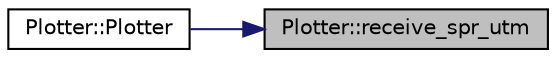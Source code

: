 digraph "Plotter::receive_spr_utm"
{
 // LATEX_PDF_SIZE
  edge [fontname="Helvetica",fontsize="10",labelfontname="Helvetica",labelfontsize="10"];
  node [fontname="Helvetica",fontsize="10",shape=record];
  rankdir="RL";
  Node1 [label="Plotter::receive_spr_utm",height=0.2,width=0.4,color="black", fillcolor="grey75", style="filled", fontcolor="black",tooltip=" "];
  Node1 -> Node2 [dir="back",color="midnightblue",fontsize="10",style="solid",fontname="Helvetica"];
  Node2 [label="Plotter::Plotter",height=0.2,width=0.4,color="black", fillcolor="white", style="filled",URL="$classPlotter.html#aba3be32116013da27655868ed5e49af4",tooltip=" "];
}
